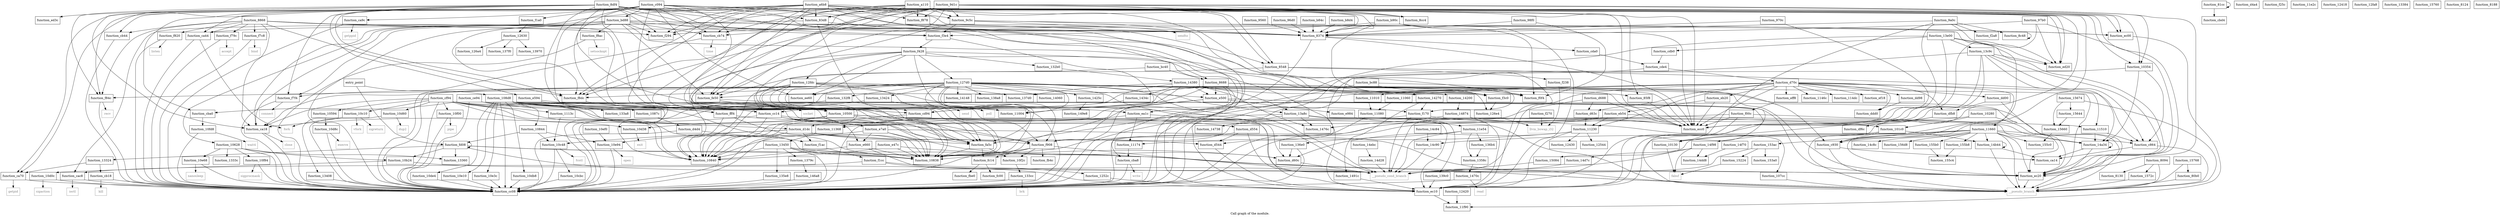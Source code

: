 digraph "Call graph of the module." {
  label="Call graph of the module.";
  node [shape=record];

  Node_function_c094 [label="{function_c094}"];
  Node_function_ca14 [label="{function_ca14}"];
  Node_function_ca18 [label="{function_ca18}"];
  Node_function_ca44 [label="{function_ca44}"];
  Node_function_d70c [label="{function_d70c}"];
  Node_function_ca70 [label="{function_ca70}"];
  Node_function_ec10 [label="{function_ec10}"];
  Node_function_ca9c [label="{function_ca9c}"];
  Node_function_cac8 [label="{function_cac8}"];
  Node_function_bd88 [label="{function_bd88}"];
  Node_function_c930 [label="{function_c930}"];
  Node_function_ecc0 [label="{function_ecc0}"];
  Node_function_c864 [label="{function_c864}"];
  Node_function_cb18 [label="{function_cb18}"];
  Node_function_cb44 [label="{function_cb44}"];
  Node_function_cb74 [label="{function_cb74}"];
  Node_function_ec00 [label="{function_ec00}"];
  Node_function_d4d4 [label="{function_d4d4}"];
  Node_function_dd98 [label="{function_dd98}"];
  Node_function_cde4 [label="{function_cde4}"];
  Node_function_10840 [label="{function_10840}"];
  Node_function_10844 [label="{function_10844}"];
  Node_function_ddd0 [label="{function_ddd0}"];
  Node_function_e984 [label="{function_e984}"];
  Node_function_d60c [label="{function_d60c}"];
  Node_function_cba0 [label="{function_cba0}"];
  Node_function_ce94 [label="{function_ce94}"];
  Node_function_cba8 [label="{function_cba8}"];
  Node_function_cda0 [label="{function_cda0}"];
  Node_function_df6c [label="{function_df6c}"];
  Node_function_d544 [label="{function_d544}"];
  Node_function_dfb8 [label="{function_dfb8}"];
  Node_function_cf94 [label="{function_cf94}"];
  Node_function_e47c [label="{function_e47c}"];
  Node_function_d63c [label="{function_d63c}"];
  Node_function_ea1c [label="{function_ea1c}"];
  Node_function_d688 [label="{function_d688}"];
  Node_function_eb20 [label="{function_eb20}"];
  Node_function_e500 [label="{function_e500}"];
  Node_function_cbd4 [label="{function_cbd4}"];
  Node_function_cc08 [label="{function_cc08}"];
  Node_function_cdb0 [label="{function_cdb0}"];
  Node_function_ec20 [label="{function_ec20}"];
  Node_function_d1dc [label="{function_d1dc}"];
  Node_function_e594 [label="{function_e594}"];
  Node_function_e660 [label="{function_e660}"];
  Node_function_e7a0 [label="{function_e7a0}"];
  Node_function_eb54 [label="{function_eb54}"];
  Node_function_dd00 [label="{function_dd00}"];
  Node_function_cc14 [label="{function_cc14}"];
  Node_function_d4a4 [label="{function_d4a4}"];
  Node_function_cd94 [label="{function_cd94}"];
  Node_function_ed20 [label="{function_ed20}"];
  Node_function_ed3c [label="{function_ed3c}"];
  Node_function_ee60 [label="{function_ee60}"];
  Node_function_ef18 [label="{function_ef18}"];
  Node_function_eff8 [label="{function_eff8}"];
  Node_function_f00c [label="{function_f00c}"];
  Node_function_f0f4 [label="{function_f0f4}"];
  Node_function_f170 [label="{function_f170}"];
  Node_function_f1a0 [label="{function_f1a0}"];
  Node_function_f1ac [label="{function_f1ac}"];
  Node_function_f1cc [label="{function_f1cc}"];
  Node_function_f238 [label="{function_f238}"];
  Node_function_f25c [label="{function_f25c}"];
  Node_function_f270 [label="{function_f270}"];
  Node_function_f294 [label="{function_f294}"];
  Node_function_f2a8 [label="{function_f2a8}"];
  Node_function_f3c0 [label="{function_f3c0}"];
  Node_function_f3e4 [label="{function_f3e4}"];
  Node_function_f428 [label="{function_f428}"];
  Node_function_f79c [label="{function_f79c}"];
  Node_function_f7c8 [label="{function_f7c8}"];
  Node_function_f7f4 [label="{function_f7f4}"];
  Node_function_f820 [label="{function_f820}"];
  Node_function_f84c [label="{function_f84c}"];
  Node_function_f878 [label="{function_f878}"];
  Node_function_f8ac [label="{function_f8ac}"];
  Node_function_f8dc [label="{function_f8dc}"];
  Node_function_f908 [label="{function_f908}"];
  Node_function_fa5c [label="{function_fa5c}"];
  Node_function_fb4c [label="{function_fb4c}"];
  Node_function_fbe0 [label="{function_fbe0}"];
  Node_function_fc00 [label="{function_fc00}"];
  Node_function_fc14 [label="{function_fc14}"];
  Node_function_fd08 [label="{function_fd08}"];
  Node_function_fe50 [label="{function_fe50}"];
  Node_function_fff4 [label="{function_fff4}"];
  Node_function_10130 [label="{function_10130}"];
  Node_function_101c0 [label="{function_101c0}"];
  Node_function_10280 [label="{function_10280}"];
  Node_function_10354 [label="{function_10354}"];
  Node_function_10500 [label="{function_10500}"];
  Node_function_10594 [label="{function_10594}"];
  Node_function_10628 [label="{function_10628}"];
  Node_function_107cc [label="{function_107cc}"];
  Node_function_10838 [label="{function_10838}"];
  Node_socket [color="gray50", fontcolor="gray50", label="{socket}"];
  Node_function_1087c [label="{function_1087c}"];
  Node_function_108d8 [label="{function_108d8}"];
  Node_function_10b24 [label="{function_10b24}"];
  Node_function_10c10 [label="{function_10c10}"];
  Node_function_10c48 [label="{function_10c48}"];
  Node_function_10cbc [label="{function_10cbc}"];
  Node_function_10d0c [label="{function_10d0c}"];
  Node_function_10d38 [label="{function_10d38}"];
  Node_function_10d60 [label="{function_10d60}"];
  Node_function_10d8c [label="{function_10d8c}"];
  Node_function_10db8 [label="{function_10db8}"];
  Node_function_10de4 [label="{function_10de4}"];
  Node_function_10e10 [label="{function_10e10}"];
  Node_function_10e3c [label="{function_10e3c}"];
  Node_function_10e68 [label="{function_10e68}"];
  Node_function_10e94 [label="{function_10e94}"];
  Node_function_10ef0 [label="{function_10ef0}"];
  Node_function_10f00 [label="{function_10f00}"];
  Node_function_10f2c [label="{function_10f2c}"];
  Node_function_10f84 [label="{function_10f84}"];
  Node_function_10fd8 [label="{function_10fd8}"];
  Node_function_11004 [label="{function_11004}"];
  Node_function_11010 [label="{function_11010}"];
  Node_function_11060 [label="{function_11060}"];
  Node_function_11080 [label="{function_11080}"];
  Node_function_1113c [label="{function_1113c}"];
  Node_function_11174 [label="{function_11174}"];
  Node_function_11230 [label="{function_11230}"];
  Node_function_11368 [label="{function_11368}"];
  Node_function_1146c [label="{function_1146c}"];
  Node_function_114dc [label="{function_114dc}"];
  Node_function_11510 [label="{function_11510}"];
  Node_function_11660 [label="{function_11660}"];
  Node_function_11e2c [label="{function_11e2c}"];
  Node_function_11e54 [label="{function_11e54}"];
  Node_function_11f90 [label="{function_11f90}"];
  Node_function_12418 [label="{function_12418}"];
  Node_function_12420 [label="{function_12420}"];
  Node_function_12430 [label="{function_12430}"];
  Node_function_1252c [label="{function_1252c}"];
  Node_function_12544 [label="{function_12544}"];
  Node_function_12630 [label="{function_12630}"];
  Node_function_126a4 [label="{function_126a4}"];
  Node_function_126e4 [label="{function_126e4}"];
  Node_function_127d0 [label="{function_127d0}"];
  Node_function_12fa8 [label="{function_12fa8}"];
  Node_function_12fdc [label="{function_12fdc}"];
  Node_function_132b0 [label="{function_132b0}"];
  Node_function_132f8 [label="{function_132f8}"];
  Node_function_13324 [label="{function_13324}"];
  Node_function_1333c [label="{function_1333c}"];
  Node_function_13360 [label="{function_13360}"];
  Node_function_13384 [label="{function_13384}"];
  Node_function_133a8 [label="{function_133a8}"];
  Node_function_133cc [label="{function_133cc}"];
  Node_function_13408 [label="{function_13408}"];
  Node_function_13424 [label="{function_13424}"];
  Node_function_13450 [label="{function_13450}"];
  Node_function_1358c [label="{function_1358c}"];
  Node_function_135e8 [label="{function_135e8}"];
  Node_function_136b4 [label="{function_136b4}"];
  Node_function_136e0 [label="{function_136e0}"];
  Node_function_1379c [label="{function_1379c}"];
  Node_function_137d0 [label="{function_137d0}"];
  Node_function_137f0 [label="{function_137f0}"];
  Node_function_138a8 [label="{function_138a8}"];
  Node_function_13970 [label="{function_13970}"];
  Node_function_139c0 [label="{function_139c0}"];
  Node_function_13a8c [label="{function_13a8c}"];
  Node_function_13c9c [label="{function_13c9c}"];
  Node_function_13e00 [label="{function_13e00}"];
  Node_function_14060 [label="{function_14060}"];
  Node_function_14148 [label="{function_14148}"];
  Node_function_14200 [label="{function_14200}"];
  Node_function_1425c [label="{function_1425c}"];
  Node_function_14270 [label="{function_14270}"];
  Node_function_1434c [label="{function_1434c}"];
  Node_function_14380 [label="{function_14380}"];
  Node_function_146a8 [label="{function_146a8}"];
  Node_function_1470c [label="{function_1470c}"];
  Node_function_14738 [label="{function_14738}"];
  Node_function_1476c [label="{function_1476c}"];
  Node_function_14874 [label="{function_14874}"];
  Node_function_1491c [label="{function_1491c}"];
  Node_function_149e8 [label="{function_149e8}"];
  Node_function_14a34 [label="{function_14a34}"];
  Node_function_14b44 [label="{function_14b44}"];
  Node_function_14c84 [label="{function_14c84}"];
  Node_function_14c8c [label="{function_14c8c}"];
  Node_function_14c90 [label="{function_14c90}"];
  Node_function_14d28 [label="{function_14d28}"];
  Node_function_14d7c [label="{function_14d7c}"];
  Node_function_14dd8 [label="{function_14dd8}"];
  Node_function_14ebc [label="{function_14ebc}"];
  Node_function_14f70 [label="{function_14f70}"];
  Node_function_14f98 [label="{function_14f98}"];
  Node_function_15084 [label="{function_15084}"];
  Node_function_15224 [label="{function_15224}"];
  Node_function_153a0 [label="{function_153a0}"];
  Node_function_153ac [label="{function_153ac}"];
  Node_function_155b0 [label="{function_155b0}"];
  Node_function_155b8 [label="{function_155b8}"];
  Node_function_155c0 [label="{function_155c0}"];
  Node_function_155c4 [label="{function_155c4}"];
  Node_function_15644 [label="{function_15644}"];
  Node_function_15660 [label="{function_15660}"];
  Node_function_15674 [label="{function_15674}"];
  Node_function_156d8 [label="{function_156d8}"];
  Node_function_1572c [label="{function_1572c}"];
  Node_function_15760 [label="{function_15760}"];
  Node_function_15768 [label="{function_15768}"];
  Node_close [color="gray50", fontcolor="gray50", label="{close}"];
  Node_fork [color="gray50", fontcolor="gray50", label="{fork}"];
  Node_getpid [color="gray50", fontcolor="gray50", label="{getpid}"];
  Node_getppid [color="gray50", fontcolor="gray50", label="{getppid}"];
  Node_ioctl [color="gray50", fontcolor="gray50", label="{ioctl}"];
  Node_kill [color="gray50", fontcolor="gray50", label="{kill}"];
  Node_time [color="gray50", fontcolor="gray50", label="{time}"];
  Node_write [color="gray50", fontcolor="gray50", label="{write}"];
  Node_accept [color="gray50", fontcolor="gray50", label="{accept}"];
  Node_bind [color="gray50", fontcolor="gray50", label="{bind}"];
  Node_connect [color="gray50", fontcolor="gray50", label="{connect}"];
  Node_listen [color="gray50", fontcolor="gray50", label="{listen}"];
  Node_recv [color="gray50", fontcolor="gray50", label="{recv}"];
  Node_sendto [color="gray50", fontcolor="gray50", label="{sendto}"];
  Node_setsockopt [color="gray50", fontcolor="gray50", label="{setsockopt}"];
  Node_vfork [color="gray50", fontcolor="gray50", label="{vfork}"];
  Node_sigreturn [color="gray50", fontcolor="gray50", label="{sigreturn}"];
  Node_fcntl [color="gray50", fontcolor="gray50", label="{fcntl}"];
  Node_sigaction [color="gray50", fontcolor="gray50", label="{sigaction}"];
  Node_exit [color="gray50", fontcolor="gray50", label="{exit}"];
  Node_dup2 [color="gray50", fontcolor="gray50", label="{dup2}"];
  Node_execve [color="gray50", fontcolor="gray50", label="{execve}"];
  Node_nanosleep [color="gray50", fontcolor="gray50", label="{nanosleep}"];
  Node_open [color="gray50", fontcolor="gray50", label="{open}"];
  Node_pipe [color="gray50", fontcolor="gray50", label="{pipe}"];
  Node_sigprocmask [color="gray50", fontcolor="gray50", label="{sigprocmask}"];
  Node_wait4 [color="gray50", fontcolor="gray50", label="{wait4}"];
  Node_send [color="gray50", fontcolor="gray50", label="{send}"];
  Node_brk [color="gray50", fontcolor="gray50", label="{brk}"];
  Node_poll [color="gray50", fontcolor="gray50", label="{poll}"];
  Node_read [color="gray50", fontcolor="gray50", label="{read}"];
  Node_llvm_bswap_i32 [color="gray50", fontcolor="gray50", label="{llvm_bswap_i32}"];
  Node_fabsf [color="gray50", fontcolor="gray50", label="{fabsf}"];
  Node_function_d554 [label="{function_d554}"];
  Node___pseudo_branch [color="gray50", fontcolor="gray50", label="{__pseudo_branch}"];
  Node___pseudo_cond_branch [color="gray50", fontcolor="gray50", label="{__pseudo_cond_branch}"];
  Node_function_8094 [label="{function_8094}"];
  Node_function_80b0 [label="{function_80b0}"];
  Node_function_8124 [label="{function_8124}"];
  Node_function_8130 [label="{function_8130}"];
  Node_function_8188 [label="{function_8188}"];
  Node_entry_point [label="{entry_point}"];
  Node_function_81cc [label="{function_81cc}"];
  Node_function_8374 [label="{function_8374}"];
  Node_function_83d8 [label="{function_83d8}"];
  Node_function_8548 [label="{function_8548}"];
  Node_function_85f8 [label="{function_85f8}"];
  Node_function_8688 [label="{function_8688}"];
  Node_function_8868 [label="{function_8868}"];
  Node_function_8c48 [label="{function_8c48}"];
  Node_function_8cc4 [label="{function_8cc4}"];
  Node_function_8df4 [label="{function_8df4}"];
  Node_function_9560 [label="{function_9560}"];
  Node_function_96d0 [label="{function_96d0}"];
  Node_function_970c [label="{function_970c}"];
  Node_function_97b0 [label="{function_97b0}"];
  Node_function_98f0 [label="{function_98f0}"];
  Node_function_9a0c [label="{function_9a0c}"];
  Node_function_9c5c [label="{function_9c5c}"];
  Node_function_9d1c [label="{function_9d1c}"];
  Node_function_a110 [label="{function_a110}"];
  Node_function_a6b8 [label="{function_a6b8}"];
  Node_function_b84c [label="{function_b84c}"];
  Node_function_b8d4 [label="{function_b8d4}"];
  Node_function_b90c [label="{function_b90c}"];
  Node_function_bc40 [label="{function_bc40}"];
  Node_function_bc88 [label="{function_bc88}"];
  Node_function_c094 -> Node_function_ca44;
  Node_function_c094 -> Node_function_ca70;
  Node_function_c094 -> Node_function_ca9c;
  Node_function_c094 -> Node_function_bd88;
  Node_function_c094 -> Node_function_ecc0;
  Node_function_c094 -> Node_function_cb44;
  Node_function_c094 -> Node_function_cb74;
  Node_function_c094 -> Node_function_cba0;
  Node_function_c094 -> Node_function_ec20;
  Node_function_c094 -> Node_function_ed20;
  Node_function_c094 -> Node_function_ee60;
  Node_function_c094 -> Node_function_f0f4;
  Node_function_c094 -> Node_function_f1a0;
  Node_function_c094 -> Node_function_f84c;
  Node_function_c094 -> Node_function_f908;
  Node_function_c094 -> Node_function_fa5c;
  Node_function_c094 -> Node_function_fff4;
  Node_function_c094 -> Node_function_10500;
  Node_function_c094 -> Node___pseudo_branch;
  Node_function_c094 -> Node_function_8374;
  Node_function_c094 -> Node_function_85f8;
  Node_function_c094 -> Node_function_8688;
  Node_function_ca18 -> Node_function_cc08;
  Node_function_ca18 -> Node_close;
  Node_function_ca44 -> Node_function_cc08;
  Node_function_ca44 -> Node_fork;
  Node_function_d70c -> Node_function_ecc0;
  Node_function_d70c -> Node_function_dd98;
  Node_function_d70c -> Node_function_ddd0;
  Node_function_d70c -> Node_function_dfb8;
  Node_function_d70c -> Node_function_d63c;
  Node_function_d70c -> Node_function_eb20;
  Node_function_d70c -> Node_function_cc08;
  Node_function_d70c -> Node_function_dd00;
  Node_function_d70c -> Node_function_ef18;
  Node_function_d70c -> Node_function_eff8;
  Node_function_d70c -> Node_function_11010;
  Node_function_d70c -> Node_function_11060;
  Node_function_d70c -> Node_function_11230;
  Node_function_d70c -> Node_function_1146c;
  Node_function_d70c -> Node_function_114dc;
  Node_function_d70c -> Node_function_11510;
  Node_function_d70c -> Node_function_11660;
  Node_function_d70c -> Node___pseudo_cond_branch;
  Node_function_ca70 -> Node_function_cc08;
  Node_function_ca70 -> Node_getpid;
  Node_function_ec10 -> Node_function_11f90;
  Node_function_ca9c -> Node_function_cc08;
  Node_function_ca9c -> Node_getppid;
  Node_function_cac8 -> Node_function_cc08;
  Node_function_cac8 -> Node_ioctl;
  Node_function_bd88 -> Node_function_ca18;
  Node_function_bd88 -> Node_function_cac8;
  Node_function_bd88 -> Node_function_c930;
  Node_function_bd88 -> Node_function_cb74;
  Node_function_bd88 -> Node_function_ec00;
  Node_function_bd88 -> Node_function_cc08;
  Node_function_bd88 -> Node_function_f294;
  Node_function_bd88 -> Node_function_f3c0;
  Node_function_bd88 -> Node_function_f3e4;
  Node_function_bd88 -> Node_function_f7f4;
  Node_function_bd88 -> Node_function_f8ac;
  Node_function_bd88 -> Node_function_f8dc;
  Node_function_bd88 -> Node_function_fe50;
  Node_function_bd88 -> Node_function_10628;
  Node_function_c930 -> Node_function_ca14;
  Node_function_c930 -> Node___pseudo_branch;
  Node_function_c864 -> Node_function_ca14;
  Node_function_c864 -> Node___pseudo_branch;
  Node_function_cb18 -> Node_function_cc08;
  Node_function_cb18 -> Node_kill;
  Node_function_cb44 -> Node_function_cc08;
  Node_function_cb74 -> Node_function_cc08;
  Node_function_cb74 -> Node_time;
  Node_function_ec00 -> Node_function_11f90;
  Node_function_d4d4 -> Node_function_cc08;
  Node_function_d4d4 -> Node_function_f1ac;
  Node_function_dd98 -> Node_function_ddd0;
  Node_function_cde4 -> Node_function_d70c;
  Node_function_cde4 -> Node_function_d544;
  Node_function_10844 -> Node_function_fd08;
  Node_function_10844 -> Node_function_10c48;
  Node_function_10844 -> Node_function_10e94;
  Node_function_e984 -> Node_function_11e54;
  Node_function_d60c -> Node___pseudo_cond_branch;
  Node_function_cba0 -> Node_function_10fd8;
  Node_function_ce94 -> Node_function_10840;
  Node_function_ce94 -> Node_function_cba0;
  Node_function_ce94 -> Node_function_cc08;
  Node_function_ce94 -> Node_function_cc14;
  Node_function_ce94 -> Node_function_fa5c;
  Node_function_ce94 -> Node_function_10838;
  Node_function_cba8 -> Node_function_cc08;
  Node_function_cba8 -> Node_write;
  Node_function_cda0 -> Node_function_cde4;
  Node_function_d544 -> Node_function_ec10;
  Node_function_dfb8 -> Node_function_ec10;
  Node_function_dfb8 -> Node_function_df6c;
  Node_function_cf94 -> Node_function_ca18;
  Node_function_cf94 -> Node_function_10840;
  Node_function_cf94 -> Node_function_cc08;
  Node_function_cf94 -> Node_function_cc14;
  Node_function_cf94 -> Node_function_f908;
  Node_function_cf94 -> Node_function_fa5c;
  Node_function_cf94 -> Node_function_10594;
  Node_function_cf94 -> Node_function_10838;
  Node_function_cf94 -> Node_function_10c10;
  Node_function_cf94 -> Node_function_10d38;
  Node_function_cf94 -> Node_function_10d60;
  Node_function_cf94 -> Node_function_10f00;
  Node_function_cf94 -> Node_function_1113c;
  Node_function_e47c -> Node_function_10840;
  Node_function_e47c -> Node_function_10838;
  Node_function_e47c -> Node___pseudo_branch;
  Node_function_d63c -> Node_function_11230;
  Node_function_ea1c -> Node_function_d60c;
  Node_function_ea1c -> Node_function_11174;
  Node_function_ea1c -> Node_function_11368;
  Node_function_d688 -> Node_function_ecc0;
  Node_function_d688 -> Node_function_d63c;
  Node_function_d688 -> Node___pseudo_cond_branch;
  Node_function_eb20 -> Node_function_ecc0;
  Node_function_eb20 -> Node_function_eb54;
  Node_function_e500 -> Node_function_10840;
  Node_function_e500 -> Node_function_e984;
  Node_function_e500 -> Node_function_10838;
  Node_function_e500 -> Node___pseudo_branch;
  Node_function_cdb0 -> Node_function_cde4;
  Node_function_ec20 -> Node___pseudo_branch;
  Node_function_d1dc -> Node_function_10840;
  Node_function_d1dc -> Node_function_d544;
  Node_function_d1dc -> Node_function_cc08;
  Node_function_d1dc -> Node_function_f1ac;
  Node_function_d1dc -> Node_function_f908;
  Node_function_d1dc -> Node_function_fa5c;
  Node_function_d1dc -> Node_function_10838;
  Node_function_d1dc -> Node_function_10c48;
  Node_function_d1dc -> Node_function_10e94;
  Node_function_e594 -> Node_function_10840;
  Node_function_e594 -> Node_function_ea1c;
  Node_function_e594 -> Node_function_10838;
  Node_function_e660 -> Node_function_10840;
  Node_function_e660 -> Node_function_10838;
  Node_function_e660 -> Node___pseudo_cond_branch;
  Node_function_e7a0 -> Node_function_10840;
  Node_function_e7a0 -> Node_function_d60c;
  Node_function_e7a0 -> Node_function_e660;
  Node_function_e7a0 -> Node_function_10838;
  Node_function_e7a0 -> Node___pseudo_branch;
  Node_function_eb54 -> Node_function_cc08;
  Node_function_eb54 -> Node_function_11230;
  Node_function_eb54 -> Node_function_11368;
  Node_function_eb54 -> Node_function_14a34;
  Node_function_dd00 -> Node_function_dfb8;
  Node_function_dd00 -> Node_function_ec20;
  Node_function_cc14 -> Node_function_ca18;
  Node_function_cc14 -> Node_function_10840;
  Node_function_cc14 -> Node_function_e660;
  Node_function_cc14 -> Node_function_e7a0;
  Node_function_cc14 -> Node_function_10838;
  Node_function_cc14 -> Node___pseudo_cond_branch;
  Node_function_cd94 -> Node_function_d1dc;
  Node_function_eff8 -> Node_function_f00c;
  Node_function_f00c -> Node_function_ec10;
  Node_function_f00c -> Node_function_ecc0;
  Node_function_f00c -> Node_function_cc08;
  Node_function_f00c -> Node_function_11510;
  Node_function_f170 -> Node_function_ecc0;
  Node_function_f170 -> Node_function_f908;
  Node_function_f170 -> Node___pseudo_cond_branch;
  Node_function_f1a0 -> Node_function_12630;
  Node_function_f1ac -> Node_function_f1cc;
  Node_function_f1cc -> Node_function_cac8;
  Node_function_f1cc -> Node_function_ec20;
  Node_function_f1cc -> Node_function_1252c;
  Node_function_f238 -> Node_llvm_bswap_i32;
  Node_function_f270 -> Node_llvm_bswap_i32;
  Node_function_f3c0 -> Node_function_126e4;
  Node_function_f3e4 -> Node_function_f428;
  Node_function_f3e4 -> Node_function_11004;
  Node_function_f428 -> Node_function_ec10;
  Node_function_f428 -> Node_function_10840;
  Node_function_f428 -> Node_function_cc08;
  Node_function_f428 -> Node_function_ee60;
  Node_function_f428 -> Node_function_fa5c;
  Node_function_f428 -> Node_function_10838;
  Node_function_f428 -> Node_function_126e4;
  Node_function_f428 -> Node_function_127d0;
  Node_function_f428 -> Node_function_12fdc;
  Node_function_f428 -> Node_function_132b0;
  Node_function_f79c -> Node_function_cc08;
  Node_function_f79c -> Node_accept;
  Node_function_f7c8 -> Node_function_cc08;
  Node_function_f7c8 -> Node_bind;
  Node_function_f7f4 -> Node_function_cc08;
  Node_function_f7f4 -> Node_connect;
  Node_function_f820 -> Node_function_cc08;
  Node_function_f820 -> Node_listen;
  Node_function_f84c -> Node_function_cc08;
  Node_function_f84c -> Node_recv;
  Node_function_f878 -> Node_function_cc08;
  Node_function_f878 -> Node_sendto;
  Node_function_f8ac -> Node_function_cc08;
  Node_function_f8ac -> Node_setsockopt;
  Node_function_f8dc -> Node_function_cc08;
  Node_function_f8dc -> Node_socket;
  Node_function_f908 -> Node_function_cc08;
  Node_function_f908 -> Node_function_fb4c;
  Node_function_f908 -> Node_function_fc14;
  Node_function_f908 -> Node_function_10838;
  Node_function_f908 -> Node_function_10f2c;
  Node_function_f908 -> Node___pseudo_cond_branch;
  Node_function_fa5c -> Node_function_fc14;
  Node_function_fa5c -> Node_function_10838;
  Node_function_fa5c -> Node_function_10f2c;
  Node_function_fc14 -> Node_function_fbe0;
  Node_function_fc14 -> Node_function_fc00;
  Node_function_fd08 -> Node_function_ec20;
  Node_function_fd08 -> Node_function_fd08;
  Node_function_fd08 -> Node_function_10838;
  Node_function_fd08 -> Node_function_10b24;
  Node_function_fd08 -> Node_function_13324;
  Node_function_fd08 -> Node_function_13360;
  Node_function_fd08 -> Node___pseudo_cond_branch;
  Node_function_fe50 -> Node_function_10840;
  Node_function_fe50 -> Node_function_10130;
  Node_function_fe50 -> Node_function_10838;
  Node_function_fff4 -> Node_function_10840;
  Node_function_fff4 -> Node_function_101c0;
  Node_function_fff4 -> Node_function_10838;
  Node_function_10130 -> Node_fabsf;
  Node_function_101c0 -> Node_function_c930;
  Node_function_101c0 -> Node_function_10130;
  Node_function_101c0 -> Node_function_14b44;
  Node_function_10280 -> Node_function_cc08;
  Node_function_10280 -> Node_function_101c0;
  Node_function_10280 -> Node___pseudo_branch;
  Node_function_10354 -> Node_function_c864;
  Node_function_10354 -> Node_function_cc08;
  Node_function_10354 -> Node_function_14a34;
  Node_function_10500 -> Node_function_10840;
  Node_function_10500 -> Node_function_107cc;
  Node_function_10500 -> Node_function_10838;
  Node_function_10500 -> Node_function_10d38;
  Node_function_10500 -> Node_function_d554;
  Node_function_10500 -> Node___pseudo_branch;
  Node_function_10594 -> Node_function_10d8c;
  Node_function_10628 -> Node_function_cc08;
  Node_function_10628 -> Node_function_10b24;
  Node_function_10628 -> Node_function_10e68;
  Node_function_10628 -> Node_function_10f84;
  Node_function_10628 -> Node_function_1333c;
  Node_function_10628 -> Node_function_13360;
  Node_function_107cc -> Node___pseudo_branch;
  Node_function_1087c -> Node_function_d4d4;
  Node_function_108d8 -> Node_function_10844;
  Node_function_108d8 -> Node_function_cc08;
  Node_function_108d8 -> Node_function_ec20;
  Node_function_108d8 -> Node_function_10500;
  Node_function_108d8 -> Node_function_1087c;
  Node_function_108d8 -> Node_function_10db8;
  Node_function_108d8 -> Node_function_10de4;
  Node_function_108d8 -> Node_function_10e10;
  Node_function_108d8 -> Node_function_10e3c;
  Node_function_108d8 -> Node_function_11004;
  Node_function_108d8 -> Node_function_133a8;
  Node_function_108d8 -> Node___pseudo_branch;
  Node_function_108d8 -> Node___pseudo_cond_branch;
  Node_function_10b24 -> Node_function_ec10;
  Node_function_10b24 -> Node_function_10d0c;
  Node_function_10c10 -> Node_function_13408;
  Node_function_10c10 -> Node_fork;
  Node_function_10c10 -> Node_vfork;
  Node_function_10c10 -> Node_sigreturn;
  Node_function_10c48 -> Node_function_cc08;
  Node_function_10c48 -> Node_function_10cbc;
  Node_function_10c48 -> Node_fcntl;
  Node_function_10cbc -> Node_function_cc08;
  Node_function_10d0c -> Node_function_cc08;
  Node_function_10d0c -> Node_sigaction;
  Node_function_10d38 -> Node_exit;
  Node_function_10d60 -> Node_function_cc08;
  Node_function_10d60 -> Node_dup2;
  Node_function_10d8c -> Node_function_cc08;
  Node_function_10d8c -> Node_execve;
  Node_function_10db8 -> Node_function_cc08;
  Node_function_10de4 -> Node_function_cc08;
  Node_function_10e10 -> Node_function_cc08;
  Node_function_10e3c -> Node_function_cc08;
  Node_function_10e68 -> Node_function_cc08;
  Node_function_10e68 -> Node_nanosleep;
  Node_function_10e94 -> Node_function_cc08;
  Node_function_10e94 -> Node_open;
  Node_function_10ef0 -> Node_function_10e94;
  Node_function_10f00 -> Node_function_cc08;
  Node_function_10f00 -> Node_pipe;
  Node_function_10f2c -> Node_function_133cc;
  Node_function_10f84 -> Node_function_cc08;
  Node_function_10f84 -> Node_sigprocmask;
  Node_function_10fd8 -> Node_function_cc08;
  Node_function_10fd8 -> Node_wait4;
  Node_function_11010 -> Node_function_11080;
  Node_function_11060 -> Node_function_11080;
  Node_function_11080 -> Node_function_cc08;
  Node_function_1113c -> Node_function_d1dc;
  Node_function_1113c -> Node_function_10c48;
  Node_function_11174 -> Node_function_cba8;
  Node_function_11230 -> Node_function_ec10;
  Node_function_11230 -> Node_function_d60c;
  Node_function_11230 -> Node_function_11174;
  Node_function_11230 -> Node_function_12430;
  Node_function_11230 -> Node_function_12544;
  Node_function_11368 -> Node_function_cc08;
  Node_function_11368 -> Node_function_13450;
  Node_function_11510 -> Node_function_c864;
  Node_function_11510 -> Node_function_14a34;
  Node_function_11660 -> Node_function_c930;
  Node_function_11660 -> Node_function_c864;
  Node_function_11660 -> Node_function_ec20;
  Node_function_11660 -> Node_function_14a34;
  Node_function_11660 -> Node_function_14b44;
  Node_function_11660 -> Node_function_14c8c;
  Node_function_11660 -> Node_function_14c90;
  Node_function_11660 -> Node_function_14f98;
  Node_function_11660 -> Node_function_15084;
  Node_function_11660 -> Node_function_153ac;
  Node_function_11660 -> Node_function_155b0;
  Node_function_11660 -> Node_function_155b8;
  Node_function_11660 -> Node_function_155c0;
  Node_function_11660 -> Node_function_156d8;
  Node_function_11660 -> Node___pseudo_branch;
  Node_function_11e54 -> Node_function_1358c;
  Node_function_11e54 -> Node_function_136b4;
  Node_function_11e54 -> Node_function_136e0;
  Node_function_11e54 -> Node___pseudo_cond_branch;
  Node_function_12420 -> Node_function_11f90;
  Node_function_1252c -> Node_function_ec10;
  Node_function_12630 -> Node_function_126a4;
  Node_function_12630 -> Node_function_137f0;
  Node_function_12630 -> Node_function_13970;
  Node_function_126e4 -> Node_llvm_bswap_i32;
  Node_function_127d0 -> Node_function_ca18;
  Node_function_127d0 -> Node_function_ec10;
  Node_function_127d0 -> Node_function_c930;
  Node_function_127d0 -> Node_function_ecc0;
  Node_function_127d0 -> Node_function_10840;
  Node_function_127d0 -> Node_function_cc08;
  Node_function_127d0 -> Node_function_ec20;
  Node_function_127d0 -> Node_function_ee60;
  Node_function_127d0 -> Node_function_f3c0;
  Node_function_127d0 -> Node_function_f7f4;
  Node_function_127d0 -> Node_function_f84c;
  Node_function_127d0 -> Node_function_f8dc;
  Node_function_127d0 -> Node_function_f908;
  Node_function_127d0 -> Node_function_fa5c;
  Node_function_127d0 -> Node_function_10838;
  Node_function_127d0 -> Node_function_11004;
  Node_function_127d0 -> Node_function_132f8;
  Node_function_127d0 -> Node_function_13424;
  Node_function_127d0 -> Node_function_138a8;
  Node_function_127d0 -> Node_function_13a8c;
  Node_function_127d0 -> Node_function_14060;
  Node_function_127d0 -> Node_function_14148;
  Node_function_127d0 -> Node_function_14200;
  Node_function_127d0 -> Node_function_1425c;
  Node_function_127d0 -> Node_function_14270;
  Node_function_127d0 -> Node___pseudo_cond_branch;
  Node_function_12fdc -> Node_function_10840;
  Node_function_12fdc -> Node_function_e500;
  Node_function_12fdc -> Node_function_cc14;
  Node_function_12fdc -> Node_function_cd94;
  Node_function_12fdc -> Node_function_f170;
  Node_function_12fdc -> Node_function_fa5c;
  Node_function_12fdc -> Node_function_10838;
  Node_function_12fdc -> Node_function_11004;
  Node_function_12fdc -> Node_function_137d0;
  Node_function_132b0 -> Node_function_14380;
  Node_function_132f8 -> Node_function_cc08;
  Node_function_132f8 -> Node_send;
  Node_function_13324 -> Node_function_ca70;
  Node_function_13324 -> Node_function_cb18;
  Node_function_133cc -> Node_function_cc08;
  Node_function_133cc -> Node_brk;
  Node_function_13408 -> Node_function_cc08;
  Node_function_13424 -> Node_function_cc08;
  Node_function_13424 -> Node_poll;
  Node_function_13450 -> Node_function_10840;
  Node_function_13450 -> Node_function_d60c;
  Node_function_13450 -> Node_function_cc08;
  Node_function_13450 -> Node_function_10838;
  Node_function_13450 -> Node_function_135e8;
  Node_function_13450 -> Node_function_1379c;
  Node_function_13450 -> Node___pseudo_branch;
  Node_function_1358c -> Node_function_1470c;
  Node_function_135e8 -> Node_function_cc08;
  Node_function_136b4 -> Node_function_1358c;
  Node_function_136e0 -> Node_function_d60c;
  Node_function_136e0 -> Node_function_cc08;
  Node_function_1379c -> Node_function_146a8;
  Node_function_139c0 -> Node_function_ec10;
  Node_function_13a8c -> Node_function_ec10;
  Node_function_13a8c -> Node_function_cc08;
  Node_function_13a8c -> Node_function_ec20;
  Node_function_13a8c -> Node_function_139c0;
  Node_function_13a8c -> Node_function_14738;
  Node_function_13a8c -> Node_function_1476c;
  Node_function_13c9c -> Node_function_ec10;
  Node_function_13c9c -> Node_function_ecc0;
  Node_function_13c9c -> Node_function_c864;
  Node_function_13c9c -> Node_function_cc08;
  Node_function_13c9c -> Node_function_ec20;
  Node_function_13c9c -> Node_function_ed20;
  Node_function_13c9c -> Node_function_14a34;
  Node_function_13e00 -> Node_function_ecc0;
  Node_function_13e00 -> Node_function_cc08;
  Node_function_13e00 -> Node_function_cdb0;
  Node_function_13e00 -> Node_function_ec20;
  Node_function_13e00 -> Node_function_ed20;
  Node_function_13e00 -> Node_function_13c9c;
  Node_function_14200 -> Node_function_14874;
  Node_function_1425c -> Node_function_149e8;
  Node_function_14270 -> Node_function_f170;
  Node_function_14270 -> Node_function_1491c;
  Node_function_1434c -> Node_function_cd94;
  Node_function_14380 -> Node_function_e500;
  Node_function_14380 -> Node_function_cc08;
  Node_function_14380 -> Node_function_cc14;
  Node_function_14380 -> Node_function_f0f4;
  Node_function_14380 -> Node_function_137d0;
  Node_function_14380 -> Node_function_13a8c;
  Node_function_14380 -> Node_function_1434c;
  Node_function_14380 -> Node_function_1476c;
  Node_function_146a8 -> Node_function_cc08;
  Node_function_1470c -> Node_function_cc08;
  Node_function_1470c -> Node_read;
  Node_function_14874 -> Node_function_ec10;
  Node_function_14874 -> Node_function_ecc0;
  Node_function_14874 -> Node_function_1476c;
  Node_function_1491c -> Node_function_ec10;
  Node_function_14a34 -> Node_function_ca14;
  Node_function_14a34 -> Node_function_14a34;
  Node_function_14a34 -> Node___pseudo_branch;
  Node_function_14b44 -> Node_function_ca14;
  Node_function_14b44 -> Node_function_14b44;
  Node_function_14b44 -> Node___pseudo_branch;
  Node_function_14c84 -> Node_function_14c90;
  Node_function_14c90 -> Node___pseudo_cond_branch;
  Node_function_14d28 -> Node___pseudo_cond_branch;
  Node_function_14d7c -> Node___pseudo_cond_branch;
  Node_function_14ebc -> Node_function_14d28;
  Node_function_14f70 -> Node_function_14dd8;
  Node_function_14f98 -> Node_function_14d7c;
  Node_function_14f98 -> Node_function_14dd8;
  Node_function_14f98 -> Node_fabsf;
  Node_function_14f98 -> Node___pseudo_cond_branch;
  Node_function_15084 -> Node___pseudo_cond_branch;
  Node_function_15224 -> Node_fabsf;
  Node_function_153ac -> Node_function_15224;
  Node_function_153ac -> Node_function_153a0;
  Node_function_153ac -> Node___pseudo_cond_branch;
  Node_function_155b0 -> Node_function_155c4;
  Node_function_155b8 -> Node_function_155c4;
  Node_function_15644 -> Node_function_15660;
  Node_function_15660 -> Node_function_155c0;
  Node_function_15674 -> Node_function_15644;
  Node_function_15674 -> Node_function_15660;
  Node_function_15674 -> Node___pseudo_branch;
  Node_function_1572c -> Node___pseudo_branch;
  Node_function_15768 -> Node___pseudo_branch;
  Node_function_15768 -> Node_function_80b0;
  Node_function_d554 -> Node_function_d544;
  Node_function_d554 -> Node_function_10838;
  Node_function_d554 -> Node___pseudo_cond_branch;
  Node_function_8094 -> Node_function_1572c;
  Node_function_8094 -> Node___pseudo_branch;
  Node_function_8094 -> Node_function_8130;
  Node_function_80b0 -> Node___pseudo_branch;
  Node_entry_point -> Node_function_fd08;
  Node_entry_point -> Node_function_108d8;
  Node_function_81cc -> Node_function_cbd4;
  Node_function_81cc -> Node_function_81cc;
  Node_function_8374 -> Node_function_ecc0;
  Node_function_8374 -> Node_function_cba8;
  Node_function_8374 -> Node_function_cda0;
  Node_function_83d8 -> Node_function_ca44;
  Node_function_83d8 -> Node_function_f908;
  Node_function_83d8 -> Node_function_fa5c;
  Node_function_83d8 -> Node_function_8374;
  Node_function_8548 -> Node_function_c864;
  Node_function_8548 -> Node_function_f238;
  Node_function_8548 -> Node_function_fe50;
  Node_function_85f8 -> Node_function_ecc0;
  Node_function_8688 -> Node_function_ec10;
  Node_function_8688 -> Node_function_c930;
  Node_function_8688 -> Node_function_e500;
  Node_function_8688 -> Node_function_ec20;
  Node_function_8688 -> Node_function_cc14;
  Node_function_8688 -> Node_function_cd94;
  Node_function_8688 -> Node_function_f908;
  Node_function_8688 -> Node_function_fe50;
  Node_function_8688 -> Node_function_85f8;
  Node_function_8868 -> Node_function_ca18;
  Node_function_8868 -> Node_function_ca44;
  Node_function_8868 -> Node_function_cb44;
  Node_function_8868 -> Node_function_f294;
  Node_function_8868 -> Node_function_f79c;
  Node_function_8868 -> Node_function_f7c8;
  Node_function_8868 -> Node_function_f820;
  Node_function_8868 -> Node_function_f84c;
  Node_function_8868 -> Node_function_f8dc;
  Node_function_8868 -> Node_function_10500;
  Node_function_8868 -> Node_function_8374;
  Node_function_8c48 -> Node_function_8c48;
  Node_function_8df4 -> Node_function_ca18;
  Node_function_8df4 -> Node_function_ec10;
  Node_function_8df4 -> Node_function_ecc0;
  Node_function_8df4 -> Node_function_ea1c;
  Node_function_8df4 -> Node_function_e594;
  Node_function_8df4 -> Node_function_cc14;
  Node_function_8df4 -> Node_function_cd94;
  Node_function_8df4 -> Node_function_ed20;
  Node_function_8df4 -> Node_function_ed3c;
  Node_function_8df4 -> Node_function_f294;
  Node_function_8df4 -> Node_function_f3c0;
  Node_function_8df4 -> Node_function_f3e4;
  Node_function_8df4 -> Node_function_f7f4;
  Node_function_8df4 -> Node_function_f84c;
  Node_function_8df4 -> Node_function_f8dc;
  Node_function_8df4 -> Node_function_10500;
  Node_function_8df4 -> Node_function_8374;
  Node_function_8df4 -> Node_function_83d8;
  Node_function_9560 -> Node_function_8374;
  Node_function_96d0 -> Node_function_8374;
  Node_function_970c -> Node_function_ecc0;
  Node_function_970c -> Node_function_8374;
  Node_function_97b0 -> Node_function_ecc0;
  Node_function_97b0 -> Node_function_ec20;
  Node_function_97b0 -> Node_function_ed20;
  Node_function_97b0 -> Node_function_8374;
  Node_function_98f0 -> Node_function_f0f4;
  Node_function_98f0 -> Node_function_8374;
  Node_function_9a0c -> Node_function_ec10;
  Node_function_9a0c -> Node_function_ecc0;
  Node_function_9a0c -> Node_function_ed20;
  Node_function_9a0c -> Node_function_f2a8;
  Node_function_9a0c -> Node_function_8374;
  Node_function_9a0c -> Node_function_8c48;
  Node_function_9c5c -> Node_function_ec00;
  Node_function_9c5c -> Node_function_f3c0;
  Node_function_9c5c -> Node_function_f3e4;
  Node_function_9c5c -> Node_function_10500;
  Node_function_9c5c -> Node_function_8374;
  Node_function_9d1c -> Node_function_cb74;
  Node_function_9d1c -> Node_function_ec20;
  Node_function_9d1c -> Node_function_f294;
  Node_function_9d1c -> Node_function_f878;
  Node_function_9d1c -> Node_function_f8dc;
  Node_function_9d1c -> Node_function_fe50;
  Node_function_9d1c -> Node_function_10354;
  Node_function_9d1c -> Node_function_10500;
  Node_function_9d1c -> Node_function_8374;
  Node_function_9d1c -> Node_function_83d8;
  Node_function_9d1c -> Node_function_8548;
  Node_function_9d1c -> Node_function_8cc4;
  Node_function_9d1c -> Node_function_9c5c;
  Node_function_a110 -> Node_function_ec10;
  Node_function_a110 -> Node_function_cb74;
  Node_function_a110 -> Node_function_ec00;
  Node_function_a110 -> Node_function_f294;
  Node_function_a110 -> Node_function_f878;
  Node_function_a110 -> Node_function_f8dc;
  Node_function_a110 -> Node_function_fe50;
  Node_function_a110 -> Node_function_10354;
  Node_function_a110 -> Node_function_10500;
  Node_function_a110 -> Node_function_8374;
  Node_function_a110 -> Node_function_83d8;
  Node_function_a110 -> Node_function_8548;
  Node_function_a110 -> Node_function_8cc4;
  Node_function_a110 -> Node_function_9c5c;
  Node_function_a6b8 -> Node_function_ca18;
  Node_function_a6b8 -> Node_function_ca70;
  Node_function_a6b8 -> Node_function_cb74;
  Node_function_a6b8 -> Node_function_ec00;
  Node_function_a6b8 -> Node_function_ec20;
  Node_function_a6b8 -> Node_function_f294;
  Node_function_a6b8 -> Node_function_f878;
  Node_function_a6b8 -> Node_function_f8dc;
  Node_function_a6b8 -> Node_function_fe50;
  Node_function_a6b8 -> Node_function_fff4;
  Node_function_a6b8 -> Node_function_10354;
  Node_function_a6b8 -> Node_function_10500;
  Node_function_a6b8 -> Node_function_8374;
  Node_function_a6b8 -> Node_function_83d8;
  Node_function_a6b8 -> Node_function_8548;
  Node_function_a6b8 -> Node_function_8cc4;
  Node_function_a6b8 -> Node_function_9c5c;
  Node_function_b84c -> Node_function_8374;
  Node_function_b8d4 -> Node_function_8374;
  Node_function_b90c -> Node_function_ec10;
  Node_function_b90c -> Node_function_ecc0;
  Node_function_b90c -> Node_function_f0f4;
  Node_function_b90c -> Node_function_f3c0;
  Node_function_b90c -> Node_function_f3e4;
  Node_function_b90c -> Node_function_8374;
  Node_function_bc40 -> Node_function_fa5c;
  Node_function_bc40 -> Node_function_8688;
  Node_function_bc88 -> Node_function_ecc0;
  Node_function_bc88 -> Node_function_f0f4;
  Node_function_bc88 -> Node_function_f170;
  Node_function_bc88 -> Node_function_fa5c;
}
